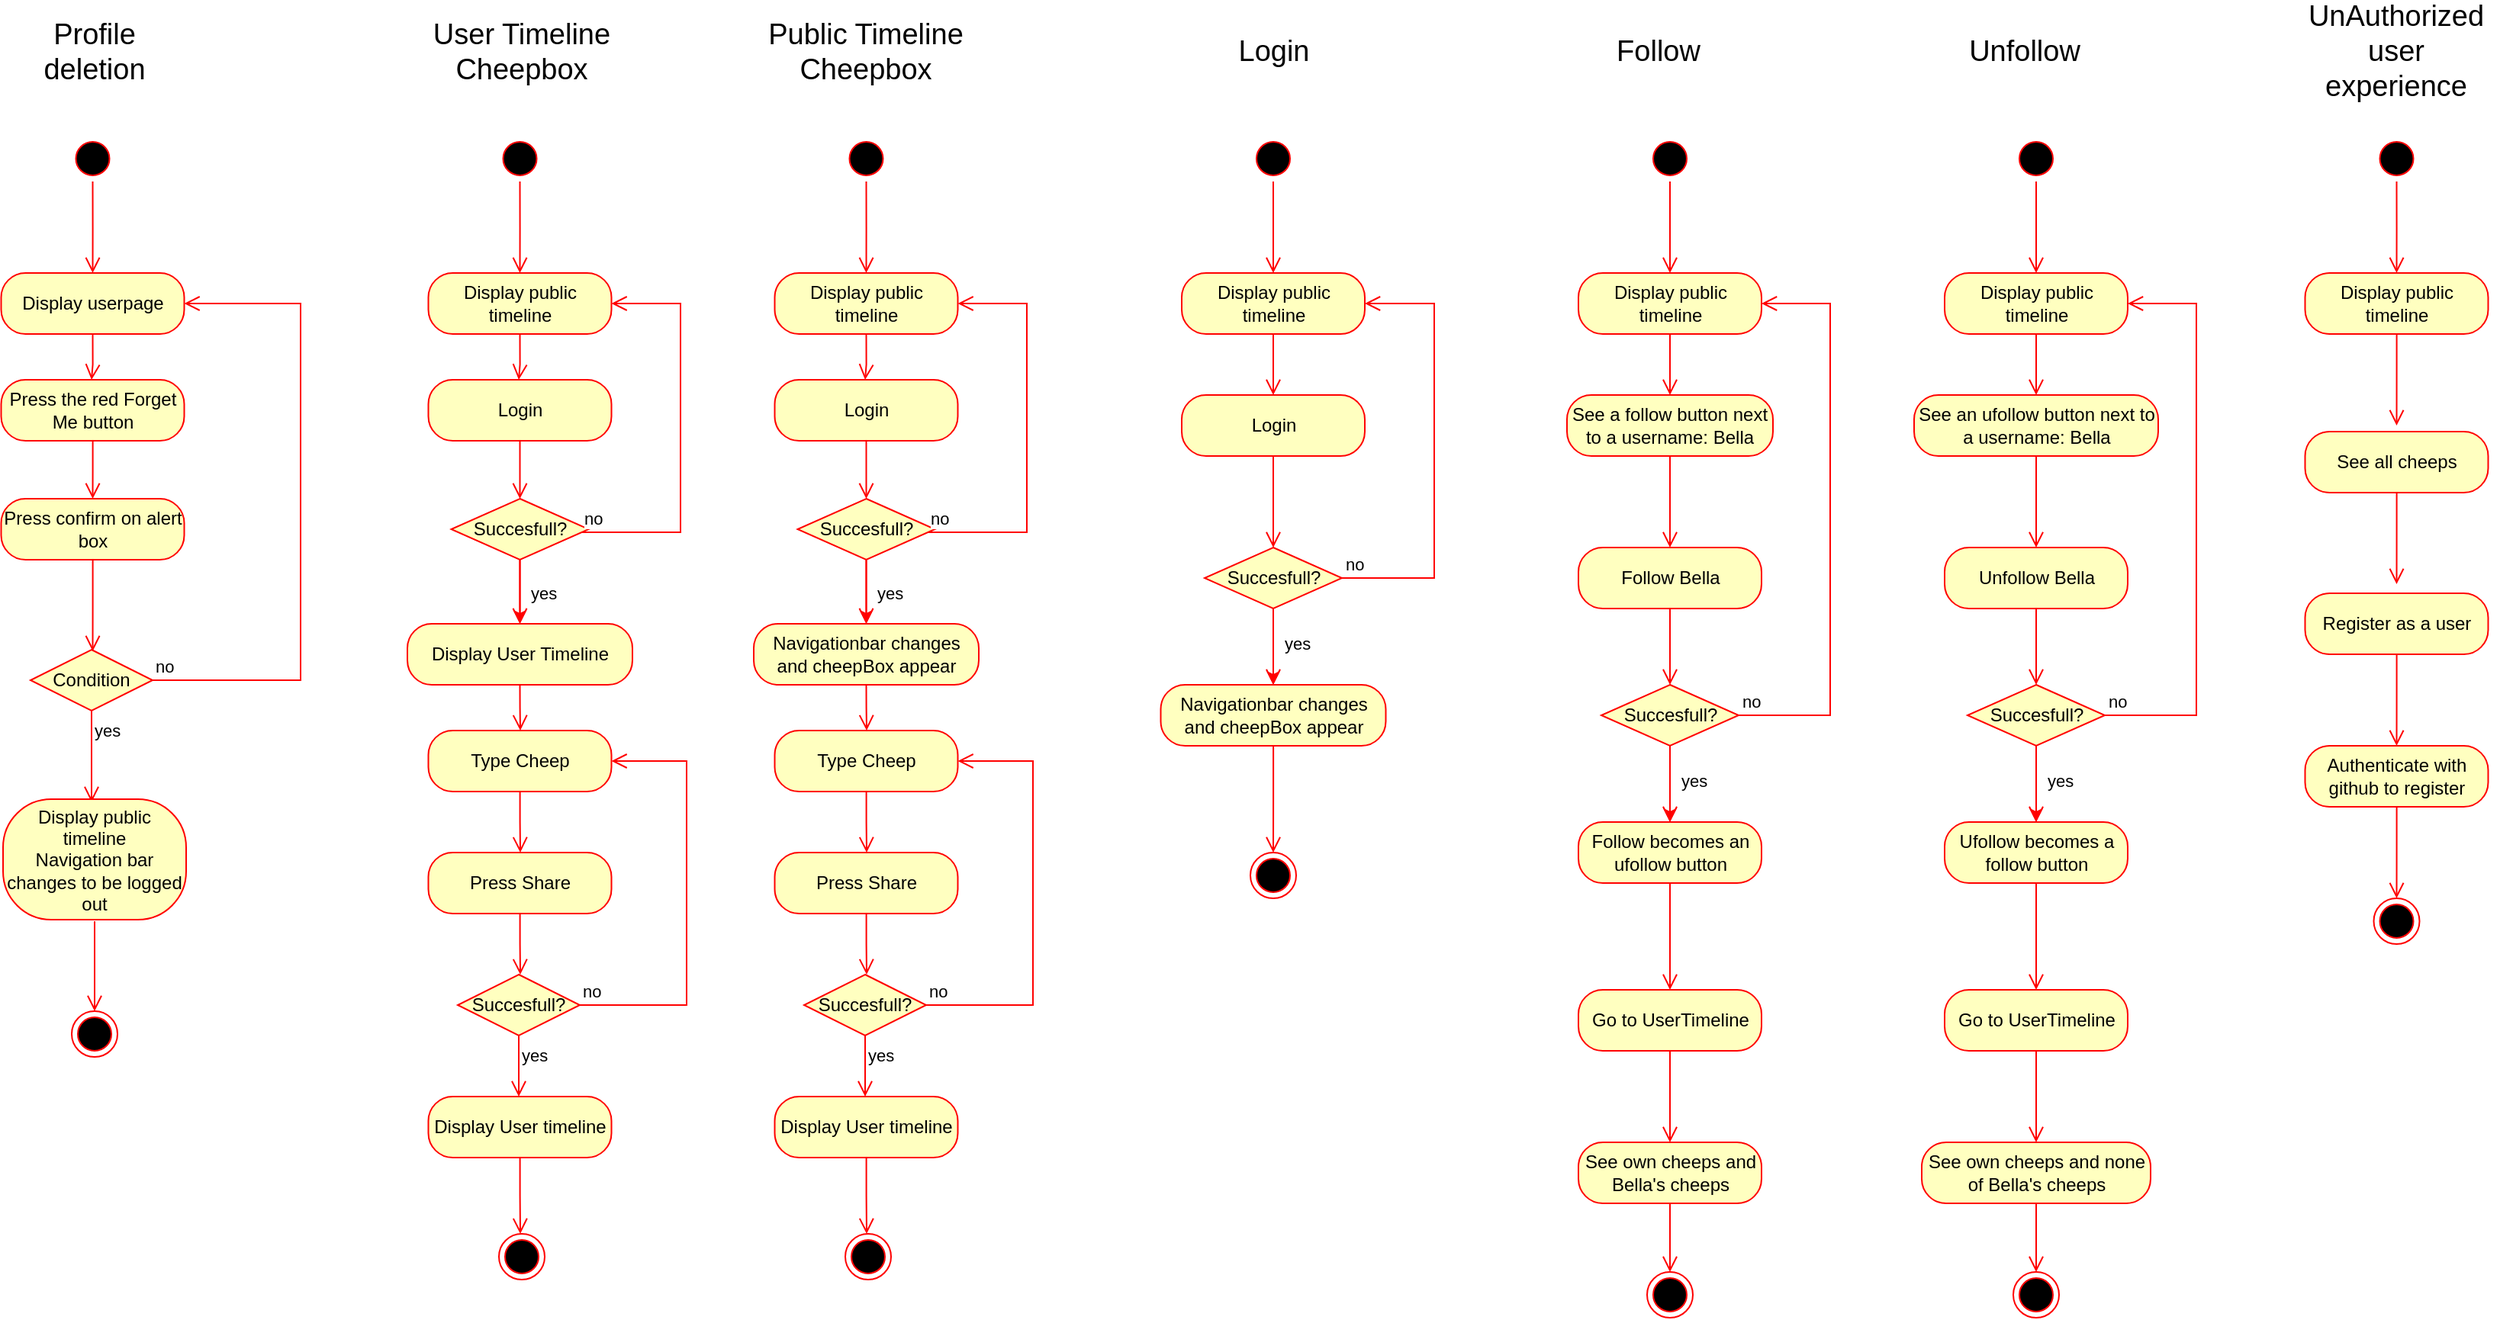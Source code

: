 <mxfile>
    <diagram id="T1P9fpR9Zt5OswFBoEtl" name="Page-1">
        <mxGraphModel dx="4057" dy="1631" grid="1" gridSize="10" guides="1" tooltips="1" connect="1" arrows="1" fold="1" page="1" pageScale="1" pageWidth="850" pageHeight="1100" math="0" shadow="0">
            <root>
                <mxCell id="0"/>
                <mxCell id="1" parent="0"/>
                <mxCell id="2" value="" style="ellipse;html=1;shape=startState;fillColor=#000000;strokeColor=#ff0000;" vertex="1" parent="1">
                    <mxGeometry x="-87.5" y="396" width="30" height="30" as="geometry"/>
                </mxCell>
                <mxCell id="3" value="" style="edgeStyle=orthogonalEdgeStyle;html=1;verticalAlign=bottom;endArrow=open;endSize=8;strokeColor=#ff0000;rounded=0;" edge="1" parent="1" source="2">
                    <mxGeometry relative="1" as="geometry">
                        <mxPoint x="-72.5" y="486" as="targetPoint"/>
                    </mxGeometry>
                </mxCell>
                <mxCell id="4" style="edgeStyle=orthogonalEdgeStyle;rounded=0;orthogonalLoop=1;jettySize=auto;html=1;exitX=0.5;exitY=1;exitDx=0;exitDy=0;" edge="1" parent="1">
                    <mxGeometry relative="1" as="geometry">
                        <mxPoint x="-72.5" y="536" as="sourcePoint"/>
                        <mxPoint x="-72.5" y="536" as="targetPoint"/>
                    </mxGeometry>
                </mxCell>
                <mxCell id="5" value="Display public timeline" style="rounded=1;whiteSpace=wrap;html=1;arcSize=40;fontColor=#000000;fillColor=#ffffc0;strokeColor=#ff0000;" vertex="1" parent="1">
                    <mxGeometry x="-132.5" y="486" width="120" height="40" as="geometry"/>
                </mxCell>
                <mxCell id="6" value="" style="edgeStyle=orthogonalEdgeStyle;html=1;verticalAlign=bottom;endArrow=open;endSize=8;strokeColor=#ff0000;rounded=0;exitX=0.5;exitY=1;exitDx=0;exitDy=0;" edge="1" parent="1" source="5">
                    <mxGeometry relative="1" as="geometry">
                        <mxPoint x="-72.5" y="566" as="targetPoint"/>
                        <Array as="points">
                            <mxPoint x="-72.5" y="546"/>
                            <mxPoint x="-72.5" y="546"/>
                        </Array>
                    </mxGeometry>
                </mxCell>
                <mxCell id="7" style="edgeStyle=orthogonalEdgeStyle;rounded=0;orthogonalLoop=1;jettySize=auto;html=1;entryX=0.5;entryY=0;entryDx=0;entryDy=0;strokeColor=#FF0000;" edge="1" parent="1" source="8" target="12">
                    <mxGeometry relative="1" as="geometry"/>
                </mxCell>
                <mxCell id="8" value="Succesfull?&lt;br&gt;" style="rhombus;whiteSpace=wrap;html=1;fontColor=#000000;fillColor=#ffffc0;strokeColor=#ff0000;" vertex="1" parent="1">
                    <mxGeometry x="-117.5" y="756" width="90" height="40" as="geometry"/>
                </mxCell>
                <mxCell id="9" value="no" style="edgeStyle=orthogonalEdgeStyle;html=1;align=left;verticalAlign=bottom;endArrow=open;endSize=8;strokeColor=#ff0000;rounded=0;entryX=1;entryY=0.5;entryDx=0;entryDy=0;" edge="1" parent="1" source="8" target="5">
                    <mxGeometry x="-1" relative="1" as="geometry">
                        <mxPoint x="62.5" y="716" as="targetPoint"/>
                        <Array as="points">
                            <mxPoint x="32.5" y="776"/>
                            <mxPoint x="32.5" y="506"/>
                        </Array>
                    </mxGeometry>
                </mxCell>
                <mxCell id="10" value="Follow Bella" style="rounded=1;whiteSpace=wrap;html=1;arcSize=40;fontColor=#000000;fillColor=#ffffc0;strokeColor=#ff0000;" vertex="1" parent="1">
                    <mxGeometry x="-132.5" y="666" width="120" height="40" as="geometry"/>
                </mxCell>
                <mxCell id="11" value="" style="edgeStyle=orthogonalEdgeStyle;html=1;verticalAlign=bottom;endArrow=open;endSize=8;strokeColor=#ff0000;rounded=0;exitX=0.5;exitY=1;exitDx=0;exitDy=0;" edge="1" parent="1">
                    <mxGeometry relative="1" as="geometry">
                        <mxPoint x="-72.5" y="756" as="targetPoint"/>
                        <mxPoint x="-69.441" y="706" as="sourcePoint"/>
                        <Array as="points">
                            <mxPoint x="-72.5" y="726"/>
                            <mxPoint x="-72.5" y="726"/>
                        </Array>
                    </mxGeometry>
                </mxCell>
                <mxCell id="12" value="Follow becomes an ufollow button" style="rounded=1;whiteSpace=wrap;html=1;arcSize=40;fontColor=#000000;fillColor=#ffffc0;strokeColor=#ff0000;" vertex="1" parent="1">
                    <mxGeometry x="-132.5" y="846" width="120" height="40" as="geometry"/>
                </mxCell>
                <mxCell id="13" value="" style="edgeStyle=orthogonalEdgeStyle;html=1;verticalAlign=bottom;endArrow=open;endSize=8;strokeColor=#ff0000;rounded=0;" edge="1" parent="1" source="12">
                    <mxGeometry relative="1" as="geometry">
                        <mxPoint x="-72.5" y="956" as="targetPoint"/>
                    </mxGeometry>
                </mxCell>
                <mxCell id="14" value="yes" style="edgeStyle=orthogonalEdgeStyle;html=1;align=left;verticalAlign=top;endArrow=open;endSize=8;strokeColor=#ff0000;rounded=0;entryX=0.5;entryY=0;entryDx=0;entryDy=0;exitX=0.5;exitY=1;exitDx=0;exitDy=0;" edge="1" parent="1" source="8" target="12">
                    <mxGeometry x="-0.6" y="5" relative="1" as="geometry">
                        <mxPoint x="142.5" y="906" as="targetPoint"/>
                        <mxPoint x="142.5" y="846" as="sourcePoint"/>
                        <mxPoint as="offset"/>
                    </mxGeometry>
                </mxCell>
                <mxCell id="15" value="See a follow button next to a username: Bella" style="rounded=1;whiteSpace=wrap;html=1;arcSize=40;fontColor=#000000;fillColor=#ffffc0;strokeColor=#ff0000;" vertex="1" parent="1">
                    <mxGeometry x="-140" y="566" width="135" height="40" as="geometry"/>
                </mxCell>
                <mxCell id="16" value="" style="edgeStyle=orthogonalEdgeStyle;html=1;verticalAlign=bottom;endArrow=open;endSize=8;strokeColor=#ff0000;rounded=0;" edge="1" parent="1" source="15">
                    <mxGeometry relative="1" as="geometry">
                        <mxPoint x="-72.5" y="666" as="targetPoint"/>
                    </mxGeometry>
                </mxCell>
                <mxCell id="17" value="Go to UserTimeline" style="rounded=1;whiteSpace=wrap;html=1;arcSize=40;fontColor=#000000;fillColor=#ffffc0;strokeColor=#ff0000;" vertex="1" parent="1">
                    <mxGeometry x="-132.5" y="956" width="120" height="40" as="geometry"/>
                </mxCell>
                <mxCell id="18" value="" style="edgeStyle=orthogonalEdgeStyle;html=1;verticalAlign=bottom;endArrow=open;endSize=8;strokeColor=#ff0000;rounded=0;" edge="1" parent="1" source="17">
                    <mxGeometry relative="1" as="geometry">
                        <mxPoint x="-72.5" y="1056" as="targetPoint"/>
                    </mxGeometry>
                </mxCell>
                <mxCell id="19" value="See own cheeps and Bella's cheeps" style="rounded=1;whiteSpace=wrap;html=1;arcSize=40;fontColor=#000000;fillColor=#ffffc0;strokeColor=#ff0000;" vertex="1" parent="1">
                    <mxGeometry x="-132.5" y="1056" width="120" height="40" as="geometry"/>
                </mxCell>
                <mxCell id="20" value="" style="edgeStyle=orthogonalEdgeStyle;html=1;verticalAlign=bottom;endArrow=open;endSize=8;strokeColor=#ff0000;rounded=0;" edge="1" parent="1" source="19" target="21">
                    <mxGeometry relative="1" as="geometry">
                        <mxPoint x="-72.5" y="1156" as="targetPoint"/>
                    </mxGeometry>
                </mxCell>
                <mxCell id="21" value="" style="ellipse;html=1;shape=endState;fillColor=#000000;strokeColor=#ff0000;" vertex="1" parent="1">
                    <mxGeometry x="-87.5" y="1141" width="30" height="30" as="geometry"/>
                </mxCell>
                <mxCell id="22" value="" style="ellipse;html=1;shape=startState;fillColor=#000000;strokeColor=#ff0000;" vertex="1" parent="1">
                    <mxGeometry x="-347.5" y="396" width="30" height="30" as="geometry"/>
                </mxCell>
                <mxCell id="23" value="" style="edgeStyle=orthogonalEdgeStyle;html=1;verticalAlign=bottom;endArrow=open;endSize=8;strokeColor=#ff0000;rounded=0;" edge="1" parent="1" source="22">
                    <mxGeometry relative="1" as="geometry">
                        <mxPoint x="-332.5" y="486" as="targetPoint"/>
                    </mxGeometry>
                </mxCell>
                <mxCell id="24" style="edgeStyle=orthogonalEdgeStyle;rounded=0;orthogonalLoop=1;jettySize=auto;html=1;exitX=0.5;exitY=1;exitDx=0;exitDy=0;" edge="1" parent="1">
                    <mxGeometry relative="1" as="geometry">
                        <mxPoint x="-332.5" y="536" as="sourcePoint"/>
                        <mxPoint x="-332.5" y="536" as="targetPoint"/>
                    </mxGeometry>
                </mxCell>
                <mxCell id="25" value="Display public timeline" style="rounded=1;whiteSpace=wrap;html=1;arcSize=40;fontColor=#000000;fillColor=#ffffc0;strokeColor=#ff0000;" vertex="1" parent="1">
                    <mxGeometry x="-392.5" y="486" width="120" height="40" as="geometry"/>
                </mxCell>
                <mxCell id="26" value="" style="edgeStyle=orthogonalEdgeStyle;html=1;verticalAlign=bottom;endArrow=open;endSize=8;strokeColor=#ff0000;rounded=0;exitX=0.5;exitY=1;exitDx=0;exitDy=0;" edge="1" parent="1" source="25">
                    <mxGeometry relative="1" as="geometry">
                        <mxPoint x="-332.5" y="566" as="targetPoint"/>
                        <Array as="points">
                            <mxPoint x="-332.5" y="546"/>
                            <mxPoint x="-332.5" y="546"/>
                        </Array>
                    </mxGeometry>
                </mxCell>
                <mxCell id="27" style="edgeStyle=orthogonalEdgeStyle;rounded=0;orthogonalLoop=1;jettySize=auto;html=1;entryX=0.5;entryY=0;entryDx=0;entryDy=0;strokeColor=#FF0000;" edge="1" parent="1" source="28" target="30">
                    <mxGeometry relative="1" as="geometry"/>
                </mxCell>
                <mxCell id="28" value="Succesfull?&lt;br&gt;" style="rhombus;whiteSpace=wrap;html=1;fontColor=#000000;fillColor=#ffffc0;strokeColor=#ff0000;" vertex="1" parent="1">
                    <mxGeometry x="-377.5" y="666" width="90" height="40" as="geometry"/>
                </mxCell>
                <mxCell id="29" value="no" style="edgeStyle=orthogonalEdgeStyle;html=1;align=left;verticalAlign=bottom;endArrow=open;endSize=8;strokeColor=#ff0000;rounded=0;entryX=1;entryY=0.5;entryDx=0;entryDy=0;" edge="1" parent="1" source="28" target="25">
                    <mxGeometry x="-1" relative="1" as="geometry">
                        <mxPoint x="-197.5" y="716" as="targetPoint"/>
                        <Array as="points">
                            <mxPoint x="-227" y="686"/>
                            <mxPoint x="-227" y="506"/>
                        </Array>
                    </mxGeometry>
                </mxCell>
                <mxCell id="30" value="Navigationbar changes and cheepBox appear" style="rounded=1;whiteSpace=wrap;html=1;arcSize=40;fontColor=#000000;fillColor=#ffffc0;strokeColor=#ff0000;" vertex="1" parent="1">
                    <mxGeometry x="-406.25" y="756" width="147.5" height="40" as="geometry"/>
                </mxCell>
                <mxCell id="31" value="" style="edgeStyle=orthogonalEdgeStyle;html=1;verticalAlign=bottom;endArrow=open;endSize=8;strokeColor=#ff0000;rounded=0;" edge="1" parent="1" source="30">
                    <mxGeometry relative="1" as="geometry">
                        <mxPoint x="-332.5" y="866" as="targetPoint"/>
                    </mxGeometry>
                </mxCell>
                <mxCell id="32" value="yes" style="edgeStyle=orthogonalEdgeStyle;html=1;align=left;verticalAlign=top;endArrow=open;endSize=8;strokeColor=#ff0000;rounded=0;entryX=0.5;entryY=0;entryDx=0;entryDy=0;exitX=0.5;exitY=1;exitDx=0;exitDy=0;" edge="1" parent="1" source="28" target="30">
                    <mxGeometry x="-0.6" y="5" relative="1" as="geometry">
                        <mxPoint x="-117.5" y="816" as="targetPoint"/>
                        <mxPoint x="-117.5" y="756" as="sourcePoint"/>
                        <mxPoint as="offset"/>
                    </mxGeometry>
                </mxCell>
                <mxCell id="33" value="Login" style="rounded=1;whiteSpace=wrap;html=1;arcSize=40;fontColor=#000000;fillColor=#ffffc0;strokeColor=#ff0000;" vertex="1" parent="1">
                    <mxGeometry x="-392.5" y="566" width="120" height="40" as="geometry"/>
                </mxCell>
                <mxCell id="34" value="" style="edgeStyle=orthogonalEdgeStyle;html=1;verticalAlign=bottom;endArrow=open;endSize=8;strokeColor=#ff0000;rounded=0;" edge="1" parent="1" source="33">
                    <mxGeometry relative="1" as="geometry">
                        <mxPoint x="-332.5" y="666" as="targetPoint"/>
                    </mxGeometry>
                </mxCell>
                <mxCell id="35" value="" style="ellipse;html=1;shape=endState;fillColor=#000000;strokeColor=#ff0000;" vertex="1" parent="1">
                    <mxGeometry x="-347.5" y="866" width="30" height="30" as="geometry"/>
                </mxCell>
                <mxCell id="36" value="" style="ellipse;html=1;shape=startState;fillColor=#000000;strokeColor=#ff0000;" vertex="1" parent="1">
                    <mxGeometry x="-614.25" y="396" width="30" height="30" as="geometry"/>
                </mxCell>
                <mxCell id="37" value="" style="edgeStyle=orthogonalEdgeStyle;html=1;verticalAlign=bottom;endArrow=open;endSize=8;strokeColor=#ff0000;rounded=0;" edge="1" parent="1" source="36">
                    <mxGeometry relative="1" as="geometry">
                        <mxPoint x="-599.25" y="486" as="targetPoint"/>
                    </mxGeometry>
                </mxCell>
                <mxCell id="38" style="edgeStyle=orthogonalEdgeStyle;rounded=0;orthogonalLoop=1;jettySize=auto;html=1;exitX=0.5;exitY=1;exitDx=0;exitDy=0;" edge="1" parent="1">
                    <mxGeometry relative="1" as="geometry">
                        <mxPoint x="-599.25" y="536" as="sourcePoint"/>
                        <mxPoint x="-599.25" y="536" as="targetPoint"/>
                    </mxGeometry>
                </mxCell>
                <mxCell id="39" value="Display public timeline" style="rounded=1;whiteSpace=wrap;html=1;arcSize=40;fontColor=#000000;fillColor=#ffffc0;strokeColor=#ff0000;" vertex="1" parent="1">
                    <mxGeometry x="-659.25" y="486" width="120" height="40" as="geometry"/>
                </mxCell>
                <mxCell id="40" value="" style="edgeStyle=orthogonalEdgeStyle;html=1;verticalAlign=bottom;endArrow=open;endSize=8;strokeColor=#ff0000;rounded=0;exitX=0.5;exitY=1;exitDx=0;exitDy=0;" edge="1" parent="1" source="39">
                    <mxGeometry relative="1" as="geometry">
                        <mxPoint x="-600" y="556" as="targetPoint"/>
                        <Array as="points">
                            <mxPoint x="-599.25" y="546"/>
                            <mxPoint x="-599.25" y="546"/>
                        </Array>
                    </mxGeometry>
                </mxCell>
                <mxCell id="41" style="edgeStyle=orthogonalEdgeStyle;rounded=0;orthogonalLoop=1;jettySize=auto;html=1;entryX=0.5;entryY=0;entryDx=0;entryDy=0;strokeColor=#FF0000;" edge="1" parent="1" source="42" target="44">
                    <mxGeometry relative="1" as="geometry"/>
                </mxCell>
                <mxCell id="42" value="Succesfull?&lt;br&gt;" style="rhombus;whiteSpace=wrap;html=1;fontColor=#000000;fillColor=#ffffc0;strokeColor=#ff0000;" vertex="1" parent="1">
                    <mxGeometry x="-644.25" y="634" width="90" height="40" as="geometry"/>
                </mxCell>
                <mxCell id="43" value="no" style="edgeStyle=orthogonalEdgeStyle;html=1;align=left;verticalAlign=bottom;endArrow=open;endSize=8;strokeColor=#ff0000;rounded=0;entryX=1;entryY=0.5;entryDx=0;entryDy=0;" edge="1" parent="1" source="42" target="39">
                    <mxGeometry x="-1" relative="1" as="geometry">
                        <mxPoint x="-464.25" y="716" as="targetPoint"/>
                        <Array as="points">
                            <mxPoint x="-494" y="656"/>
                            <mxPoint x="-494" y="506"/>
                        </Array>
                    </mxGeometry>
                </mxCell>
                <mxCell id="44" value="Navigationbar changes and cheepBox appear" style="rounded=1;whiteSpace=wrap;html=1;arcSize=40;fontColor=#000000;fillColor=#ffffc0;strokeColor=#ff0000;" vertex="1" parent="1">
                    <mxGeometry x="-673" y="716" width="147.5" height="40" as="geometry"/>
                </mxCell>
                <mxCell id="45" value="yes" style="edgeStyle=orthogonalEdgeStyle;html=1;align=left;verticalAlign=top;endArrow=open;endSize=8;strokeColor=#ff0000;rounded=0;entryX=0.5;entryY=0;entryDx=0;entryDy=0;exitX=0.5;exitY=1;exitDx=0;exitDy=0;" edge="1" parent="1" source="42" target="44">
                    <mxGeometry x="-0.6" y="5" relative="1" as="geometry">
                        <mxPoint x="-384.25" y="816" as="targetPoint"/>
                        <mxPoint x="-384.25" y="756" as="sourcePoint"/>
                        <mxPoint as="offset"/>
                    </mxGeometry>
                </mxCell>
                <mxCell id="46" value="Login" style="rounded=1;whiteSpace=wrap;html=1;arcSize=40;fontColor=#000000;fillColor=#ffffc0;strokeColor=#ff0000;" vertex="1" parent="1">
                    <mxGeometry x="-659.25" y="556" width="120" height="40" as="geometry"/>
                </mxCell>
                <mxCell id="47" value="" style="edgeStyle=orthogonalEdgeStyle;html=1;verticalAlign=bottom;endArrow=open;endSize=8;strokeColor=#ff0000;rounded=0;entryX=0.5;entryY=0;entryDx=0;entryDy=0;" edge="1" parent="1" source="46" target="42">
                    <mxGeometry relative="1" as="geometry">
                        <mxPoint x="-599.25" y="666" as="targetPoint"/>
                    </mxGeometry>
                </mxCell>
                <mxCell id="48" value="Type Cheep" style="rounded=1;whiteSpace=wrap;html=1;arcSize=40;fontColor=#000000;fillColor=#ffffc0;strokeColor=#ff0000;" vertex="1" parent="1">
                    <mxGeometry x="-659.25" y="786" width="120" height="40" as="geometry"/>
                </mxCell>
                <mxCell id="49" value="" style="edgeStyle=orthogonalEdgeStyle;html=1;verticalAlign=bottom;endArrow=open;endSize=8;strokeColor=#ff0000;rounded=0;" edge="1" parent="1" source="48">
                    <mxGeometry relative="1" as="geometry">
                        <mxPoint x="-599" y="866" as="targetPoint"/>
                    </mxGeometry>
                </mxCell>
                <mxCell id="50" value="" style="edgeStyle=orthogonalEdgeStyle;html=1;verticalAlign=bottom;endArrow=open;endSize=8;strokeColor=#ff0000;rounded=0;exitX=0.5;exitY=1;exitDx=0;exitDy=0;" edge="1" parent="1" source="44">
                    <mxGeometry relative="1" as="geometry">
                        <mxPoint x="-599" y="786" as="targetPoint"/>
                        <mxPoint x="-480" y="826" as="sourcePoint"/>
                    </mxGeometry>
                </mxCell>
                <mxCell id="51" value="Press Share" style="rounded=1;whiteSpace=wrap;html=1;arcSize=40;fontColor=#000000;fillColor=#ffffc0;strokeColor=#ff0000;" vertex="1" parent="1">
                    <mxGeometry x="-659.25" y="866" width="120" height="40" as="geometry"/>
                </mxCell>
                <mxCell id="52" value="" style="edgeStyle=orthogonalEdgeStyle;html=1;verticalAlign=bottom;endArrow=open;endSize=8;strokeColor=#ff0000;rounded=0;" edge="1" parent="1" source="51">
                    <mxGeometry relative="1" as="geometry">
                        <mxPoint x="-599" y="946" as="targetPoint"/>
                    </mxGeometry>
                </mxCell>
                <mxCell id="53" value="Succesfull?" style="rhombus;whiteSpace=wrap;html=1;fontColor=#000000;fillColor=#ffffc0;strokeColor=#ff0000;" vertex="1" parent="1">
                    <mxGeometry x="-640" y="946" width="80" height="40" as="geometry"/>
                </mxCell>
                <mxCell id="54" value="no" style="edgeStyle=orthogonalEdgeStyle;html=1;align=left;verticalAlign=bottom;endArrow=open;endSize=8;strokeColor=#ff0000;rounded=0;entryX=1;entryY=0.5;entryDx=0;entryDy=0;" edge="1" parent="1" source="53" target="48">
                    <mxGeometry x="-1" relative="1" as="geometry">
                        <mxPoint x="-460" y="966" as="targetPoint"/>
                        <Array as="points">
                            <mxPoint x="-490" y="966"/>
                            <mxPoint x="-490" y="806"/>
                        </Array>
                    </mxGeometry>
                </mxCell>
                <mxCell id="55" value="yes" style="edgeStyle=orthogonalEdgeStyle;html=1;align=left;verticalAlign=top;endArrow=open;endSize=8;strokeColor=#ff0000;rounded=0;" edge="1" parent="1" source="53">
                    <mxGeometry x="-1" relative="1" as="geometry">
                        <mxPoint x="-600" y="1026" as="targetPoint"/>
                    </mxGeometry>
                </mxCell>
                <mxCell id="56" value="Display User timeline" style="rounded=1;whiteSpace=wrap;html=1;arcSize=40;fontColor=#000000;fillColor=#ffffc0;strokeColor=#ff0000;" vertex="1" parent="1">
                    <mxGeometry x="-659.25" y="1026" width="120" height="40" as="geometry"/>
                </mxCell>
                <mxCell id="57" value="" style="edgeStyle=orthogonalEdgeStyle;html=1;verticalAlign=bottom;endArrow=open;endSize=8;strokeColor=#ff0000;rounded=0;" edge="1" parent="1" source="56">
                    <mxGeometry relative="1" as="geometry">
                        <mxPoint x="-599" y="1116" as="targetPoint"/>
                    </mxGeometry>
                </mxCell>
                <mxCell id="58" value="" style="ellipse;html=1;shape=endState;fillColor=#000000;strokeColor=#ff0000;" vertex="1" parent="1">
                    <mxGeometry x="-613" y="1116" width="30" height="30" as="geometry"/>
                </mxCell>
                <mxCell id="59" value="" style="ellipse;html=1;shape=startState;fillColor=#000000;strokeColor=#ff0000;" vertex="1" parent="1">
                    <mxGeometry x="-841.25" y="396" width="30" height="30" as="geometry"/>
                </mxCell>
                <mxCell id="60" value="" style="edgeStyle=orthogonalEdgeStyle;html=1;verticalAlign=bottom;endArrow=open;endSize=8;strokeColor=#ff0000;rounded=0;" edge="1" parent="1" source="59">
                    <mxGeometry relative="1" as="geometry">
                        <mxPoint x="-826.25" y="486" as="targetPoint"/>
                    </mxGeometry>
                </mxCell>
                <mxCell id="61" style="edgeStyle=orthogonalEdgeStyle;rounded=0;orthogonalLoop=1;jettySize=auto;html=1;exitX=0.5;exitY=1;exitDx=0;exitDy=0;" edge="1" parent="1">
                    <mxGeometry relative="1" as="geometry">
                        <mxPoint x="-826.25" y="536" as="sourcePoint"/>
                        <mxPoint x="-826.25" y="536" as="targetPoint"/>
                    </mxGeometry>
                </mxCell>
                <mxCell id="62" value="Display public timeline" style="rounded=1;whiteSpace=wrap;html=1;arcSize=40;fontColor=#000000;fillColor=#ffffc0;strokeColor=#ff0000;" vertex="1" parent="1">
                    <mxGeometry x="-886.25" y="486" width="120" height="40" as="geometry"/>
                </mxCell>
                <mxCell id="63" value="" style="edgeStyle=orthogonalEdgeStyle;html=1;verticalAlign=bottom;endArrow=open;endSize=8;strokeColor=#ff0000;rounded=0;exitX=0.5;exitY=1;exitDx=0;exitDy=0;" edge="1" parent="1" source="62">
                    <mxGeometry relative="1" as="geometry">
                        <mxPoint x="-827" y="556" as="targetPoint"/>
                        <Array as="points">
                            <mxPoint x="-826.25" y="546"/>
                            <mxPoint x="-826.25" y="546"/>
                        </Array>
                    </mxGeometry>
                </mxCell>
                <mxCell id="64" style="edgeStyle=orthogonalEdgeStyle;rounded=0;orthogonalLoop=1;jettySize=auto;html=1;entryX=0.5;entryY=0;entryDx=0;entryDy=0;strokeColor=#FF0000;" edge="1" parent="1" source="65" target="67">
                    <mxGeometry relative="1" as="geometry"/>
                </mxCell>
                <mxCell id="65" value="Succesfull?&lt;br&gt;" style="rhombus;whiteSpace=wrap;html=1;fontColor=#000000;fillColor=#ffffc0;strokeColor=#ff0000;" vertex="1" parent="1">
                    <mxGeometry x="-871.25" y="634" width="90" height="40" as="geometry"/>
                </mxCell>
                <mxCell id="66" value="no" style="edgeStyle=orthogonalEdgeStyle;html=1;align=left;verticalAlign=bottom;endArrow=open;endSize=8;strokeColor=#ff0000;rounded=0;entryX=1;entryY=0.5;entryDx=0;entryDy=0;" edge="1" parent="1" source="65" target="62">
                    <mxGeometry x="-1" relative="1" as="geometry">
                        <mxPoint x="-691.25" y="716" as="targetPoint"/>
                        <Array as="points">
                            <mxPoint x="-721" y="656"/>
                            <mxPoint x="-721" y="506"/>
                        </Array>
                    </mxGeometry>
                </mxCell>
                <mxCell id="67" value="Display User Timeline" style="rounded=1;whiteSpace=wrap;html=1;arcSize=40;fontColor=#000000;fillColor=#ffffc0;strokeColor=#ff0000;" vertex="1" parent="1">
                    <mxGeometry x="-900" y="716" width="147.5" height="40" as="geometry"/>
                </mxCell>
                <mxCell id="68" value="yes" style="edgeStyle=orthogonalEdgeStyle;html=1;align=left;verticalAlign=top;endArrow=open;endSize=8;strokeColor=#ff0000;rounded=0;entryX=0.5;entryY=0;entryDx=0;entryDy=0;exitX=0.5;exitY=1;exitDx=0;exitDy=0;" edge="1" parent="1" source="65" target="67">
                    <mxGeometry x="-0.6" y="5" relative="1" as="geometry">
                        <mxPoint x="-611.25" y="816" as="targetPoint"/>
                        <mxPoint x="-611.25" y="756" as="sourcePoint"/>
                        <mxPoint as="offset"/>
                    </mxGeometry>
                </mxCell>
                <mxCell id="69" value="Login" style="rounded=1;whiteSpace=wrap;html=1;arcSize=40;fontColor=#000000;fillColor=#ffffc0;strokeColor=#ff0000;" vertex="1" parent="1">
                    <mxGeometry x="-886.25" y="556" width="120" height="40" as="geometry"/>
                </mxCell>
                <mxCell id="70" value="" style="edgeStyle=orthogonalEdgeStyle;html=1;verticalAlign=bottom;endArrow=open;endSize=8;strokeColor=#ff0000;rounded=0;entryX=0.5;entryY=0;entryDx=0;entryDy=0;" edge="1" parent="1" source="69" target="65">
                    <mxGeometry relative="1" as="geometry">
                        <mxPoint x="-826.25" y="666" as="targetPoint"/>
                    </mxGeometry>
                </mxCell>
                <mxCell id="71" value="Type Cheep" style="rounded=1;whiteSpace=wrap;html=1;arcSize=40;fontColor=#000000;fillColor=#ffffc0;strokeColor=#ff0000;" vertex="1" parent="1">
                    <mxGeometry x="-886.25" y="786" width="120" height="40" as="geometry"/>
                </mxCell>
                <mxCell id="72" value="" style="edgeStyle=orthogonalEdgeStyle;html=1;verticalAlign=bottom;endArrow=open;endSize=8;strokeColor=#ff0000;rounded=0;" edge="1" parent="1" source="71">
                    <mxGeometry relative="1" as="geometry">
                        <mxPoint x="-826" y="866" as="targetPoint"/>
                    </mxGeometry>
                </mxCell>
                <mxCell id="73" value="" style="edgeStyle=orthogonalEdgeStyle;html=1;verticalAlign=bottom;endArrow=open;endSize=8;strokeColor=#ff0000;rounded=0;exitX=0.5;exitY=1;exitDx=0;exitDy=0;" edge="1" parent="1" source="67">
                    <mxGeometry relative="1" as="geometry">
                        <mxPoint x="-826" y="786" as="targetPoint"/>
                        <mxPoint x="-707" y="826" as="sourcePoint"/>
                    </mxGeometry>
                </mxCell>
                <mxCell id="74" value="Press Share" style="rounded=1;whiteSpace=wrap;html=1;arcSize=40;fontColor=#000000;fillColor=#ffffc0;strokeColor=#ff0000;" vertex="1" parent="1">
                    <mxGeometry x="-886.25" y="866" width="120" height="40" as="geometry"/>
                </mxCell>
                <mxCell id="75" value="" style="edgeStyle=orthogonalEdgeStyle;html=1;verticalAlign=bottom;endArrow=open;endSize=8;strokeColor=#ff0000;rounded=0;" edge="1" parent="1" source="74">
                    <mxGeometry relative="1" as="geometry">
                        <mxPoint x="-826" y="946" as="targetPoint"/>
                    </mxGeometry>
                </mxCell>
                <mxCell id="76" value="Succesfull?" style="rhombus;whiteSpace=wrap;html=1;fontColor=#000000;fillColor=#ffffc0;strokeColor=#ff0000;" vertex="1" parent="1">
                    <mxGeometry x="-867" y="946" width="80" height="40" as="geometry"/>
                </mxCell>
                <mxCell id="77" value="no" style="edgeStyle=orthogonalEdgeStyle;html=1;align=left;verticalAlign=bottom;endArrow=open;endSize=8;strokeColor=#ff0000;rounded=0;entryX=1;entryY=0.5;entryDx=0;entryDy=0;" edge="1" parent="1" source="76" target="71">
                    <mxGeometry x="-1" relative="1" as="geometry">
                        <mxPoint x="-687" y="966" as="targetPoint"/>
                        <Array as="points">
                            <mxPoint x="-717" y="966"/>
                            <mxPoint x="-717" y="806"/>
                        </Array>
                    </mxGeometry>
                </mxCell>
                <mxCell id="78" value="yes" style="edgeStyle=orthogonalEdgeStyle;html=1;align=left;verticalAlign=top;endArrow=open;endSize=8;strokeColor=#ff0000;rounded=0;" edge="1" parent="1" source="76">
                    <mxGeometry x="-1" relative="1" as="geometry">
                        <mxPoint x="-827" y="1026" as="targetPoint"/>
                    </mxGeometry>
                </mxCell>
                <mxCell id="79" value="Display User timeline" style="rounded=1;whiteSpace=wrap;html=1;arcSize=40;fontColor=#000000;fillColor=#ffffc0;strokeColor=#ff0000;" vertex="1" parent="1">
                    <mxGeometry x="-886.25" y="1026" width="120" height="40" as="geometry"/>
                </mxCell>
                <mxCell id="80" value="" style="edgeStyle=orthogonalEdgeStyle;html=1;verticalAlign=bottom;endArrow=open;endSize=8;strokeColor=#ff0000;rounded=0;" edge="1" parent="1" source="79">
                    <mxGeometry relative="1" as="geometry">
                        <mxPoint x="-826" y="1116" as="targetPoint"/>
                    </mxGeometry>
                </mxCell>
                <mxCell id="81" value="" style="ellipse;html=1;shape=endState;fillColor=#000000;strokeColor=#ff0000;" vertex="1" parent="1">
                    <mxGeometry x="-840" y="1116" width="30" height="30" as="geometry"/>
                </mxCell>
                <mxCell id="82" value="&lt;font style=&quot;font-size: 19px;&quot;&gt;User Timeline Cheepbox&lt;/font&gt;" style="text;html=1;strokeColor=none;fillColor=none;align=center;verticalAlign=middle;whiteSpace=wrap;rounded=0;" vertex="1" parent="1">
                    <mxGeometry x="-885" y="326" width="120" height="30" as="geometry"/>
                </mxCell>
                <mxCell id="83" value="&lt;font style=&quot;font-size: 19px;&quot;&gt;Public Timeline Cheepbox&lt;/font&gt;" style="text;html=1;strokeColor=none;fillColor=none;align=center;verticalAlign=middle;whiteSpace=wrap;rounded=0;" vertex="1" parent="1">
                    <mxGeometry x="-665.75" y="326" width="133" height="30" as="geometry"/>
                </mxCell>
                <mxCell id="84" value="&lt;font style=&quot;font-size: 19px;&quot;&gt;Login&lt;/font&gt;" style="text;html=1;strokeColor=none;fillColor=none;align=center;verticalAlign=middle;whiteSpace=wrap;rounded=0;" vertex="1" parent="1">
                    <mxGeometry x="-392.5" y="326" width="120" height="30" as="geometry"/>
                </mxCell>
                <mxCell id="85" value="&lt;font style=&quot;font-size: 19px;&quot;&gt;Follow&lt;/font&gt;" style="text;html=1;strokeColor=none;fillColor=none;align=center;verticalAlign=middle;whiteSpace=wrap;rounded=0;" vertex="1" parent="1">
                    <mxGeometry x="-140" y="326" width="120" height="30" as="geometry"/>
                </mxCell>
                <mxCell id="86" value="" style="ellipse;html=1;shape=startState;fillColor=#000000;strokeColor=#ff0000;" vertex="1" parent="1">
                    <mxGeometry x="152.5" y="396" width="30" height="30" as="geometry"/>
                </mxCell>
                <mxCell id="87" value="" style="edgeStyle=orthogonalEdgeStyle;html=1;verticalAlign=bottom;endArrow=open;endSize=8;strokeColor=#ff0000;rounded=0;" edge="1" parent="1" source="86">
                    <mxGeometry relative="1" as="geometry">
                        <mxPoint x="167.5" y="486" as="targetPoint"/>
                    </mxGeometry>
                </mxCell>
                <mxCell id="88" style="edgeStyle=orthogonalEdgeStyle;rounded=0;orthogonalLoop=1;jettySize=auto;html=1;exitX=0.5;exitY=1;exitDx=0;exitDy=0;" edge="1" parent="1">
                    <mxGeometry relative="1" as="geometry">
                        <mxPoint x="167.5" y="536" as="sourcePoint"/>
                        <mxPoint x="167.5" y="536" as="targetPoint"/>
                    </mxGeometry>
                </mxCell>
                <mxCell id="89" value="Display public timeline" style="rounded=1;whiteSpace=wrap;html=1;arcSize=40;fontColor=#000000;fillColor=#ffffc0;strokeColor=#ff0000;" vertex="1" parent="1">
                    <mxGeometry x="107.5" y="486" width="120" height="40" as="geometry"/>
                </mxCell>
                <mxCell id="90" value="" style="edgeStyle=orthogonalEdgeStyle;html=1;verticalAlign=bottom;endArrow=open;endSize=8;strokeColor=#ff0000;rounded=0;exitX=0.5;exitY=1;exitDx=0;exitDy=0;" edge="1" parent="1" source="89">
                    <mxGeometry relative="1" as="geometry">
                        <mxPoint x="167.5" y="566" as="targetPoint"/>
                        <Array as="points">
                            <mxPoint x="167.5" y="546"/>
                            <mxPoint x="167.5" y="546"/>
                        </Array>
                    </mxGeometry>
                </mxCell>
                <mxCell id="91" style="edgeStyle=orthogonalEdgeStyle;rounded=0;orthogonalLoop=1;jettySize=auto;html=1;entryX=0.5;entryY=0;entryDx=0;entryDy=0;strokeColor=#FF0000;" edge="1" parent="1" source="92" target="96">
                    <mxGeometry relative="1" as="geometry"/>
                </mxCell>
                <mxCell id="92" value="Succesfull?&lt;br&gt;" style="rhombus;whiteSpace=wrap;html=1;fontColor=#000000;fillColor=#ffffc0;strokeColor=#ff0000;" vertex="1" parent="1">
                    <mxGeometry x="122.5" y="756" width="90" height="40" as="geometry"/>
                </mxCell>
                <mxCell id="93" value="no" style="edgeStyle=orthogonalEdgeStyle;html=1;align=left;verticalAlign=bottom;endArrow=open;endSize=8;strokeColor=#ff0000;rounded=0;entryX=1;entryY=0.5;entryDx=0;entryDy=0;" edge="1" parent="1" source="92" target="89">
                    <mxGeometry x="-1" relative="1" as="geometry">
                        <mxPoint x="302.5" y="716" as="targetPoint"/>
                        <Array as="points">
                            <mxPoint x="272.5" y="776"/>
                            <mxPoint x="272.5" y="506"/>
                        </Array>
                    </mxGeometry>
                </mxCell>
                <mxCell id="94" value="Unfollow Bella" style="rounded=1;whiteSpace=wrap;html=1;arcSize=40;fontColor=#000000;fillColor=#ffffc0;strokeColor=#ff0000;" vertex="1" parent="1">
                    <mxGeometry x="107.5" y="666" width="120" height="40" as="geometry"/>
                </mxCell>
                <mxCell id="95" value="" style="edgeStyle=orthogonalEdgeStyle;html=1;verticalAlign=bottom;endArrow=open;endSize=8;strokeColor=#ff0000;rounded=0;exitX=0.5;exitY=1;exitDx=0;exitDy=0;" edge="1" parent="1">
                    <mxGeometry relative="1" as="geometry">
                        <mxPoint x="167.5" y="756" as="targetPoint"/>
                        <mxPoint x="170.559" y="706" as="sourcePoint"/>
                        <Array as="points">
                            <mxPoint x="167.5" y="726"/>
                            <mxPoint x="167.5" y="726"/>
                        </Array>
                    </mxGeometry>
                </mxCell>
                <mxCell id="96" value="Ufollow becomes a follow button" style="rounded=1;whiteSpace=wrap;html=1;arcSize=40;fontColor=#000000;fillColor=#ffffc0;strokeColor=#ff0000;" vertex="1" parent="1">
                    <mxGeometry x="107.5" y="846" width="120" height="40" as="geometry"/>
                </mxCell>
                <mxCell id="97" value="" style="edgeStyle=orthogonalEdgeStyle;html=1;verticalAlign=bottom;endArrow=open;endSize=8;strokeColor=#ff0000;rounded=0;" edge="1" parent="1" source="96">
                    <mxGeometry relative="1" as="geometry">
                        <mxPoint x="167.5" y="956" as="targetPoint"/>
                    </mxGeometry>
                </mxCell>
                <mxCell id="98" value="yes" style="edgeStyle=orthogonalEdgeStyle;html=1;align=left;verticalAlign=top;endArrow=open;endSize=8;strokeColor=#ff0000;rounded=0;entryX=0.5;entryY=0;entryDx=0;entryDy=0;exitX=0.5;exitY=1;exitDx=0;exitDy=0;" edge="1" parent="1" source="92" target="96">
                    <mxGeometry x="-0.6" y="5" relative="1" as="geometry">
                        <mxPoint x="382.5" y="906" as="targetPoint"/>
                        <mxPoint x="382.5" y="846" as="sourcePoint"/>
                        <mxPoint as="offset"/>
                    </mxGeometry>
                </mxCell>
                <mxCell id="99" value="See an ufollow button next to a username: Bella" style="rounded=1;whiteSpace=wrap;html=1;arcSize=40;fontColor=#000000;fillColor=#ffffc0;strokeColor=#ff0000;" vertex="1" parent="1">
                    <mxGeometry x="87.5" y="566" width="160" height="40" as="geometry"/>
                </mxCell>
                <mxCell id="100" value="" style="edgeStyle=orthogonalEdgeStyle;html=1;verticalAlign=bottom;endArrow=open;endSize=8;strokeColor=#ff0000;rounded=0;" edge="1" parent="1" source="99">
                    <mxGeometry relative="1" as="geometry">
                        <mxPoint x="167.5" y="666" as="targetPoint"/>
                    </mxGeometry>
                </mxCell>
                <mxCell id="101" value="Go to UserTimeline" style="rounded=1;whiteSpace=wrap;html=1;arcSize=40;fontColor=#000000;fillColor=#ffffc0;strokeColor=#ff0000;" vertex="1" parent="1">
                    <mxGeometry x="107.5" y="956" width="120" height="40" as="geometry"/>
                </mxCell>
                <mxCell id="102" value="" style="edgeStyle=orthogonalEdgeStyle;html=1;verticalAlign=bottom;endArrow=open;endSize=8;strokeColor=#ff0000;rounded=0;" edge="1" parent="1" source="101">
                    <mxGeometry relative="1" as="geometry">
                        <mxPoint x="167.5" y="1056" as="targetPoint"/>
                    </mxGeometry>
                </mxCell>
                <mxCell id="103" value="See own cheeps and none of Bella's cheeps" style="rounded=1;whiteSpace=wrap;html=1;arcSize=40;fontColor=#000000;fillColor=#ffffc0;strokeColor=#ff0000;" vertex="1" parent="1">
                    <mxGeometry x="92.5" y="1056" width="150" height="40" as="geometry"/>
                </mxCell>
                <mxCell id="104" value="" style="edgeStyle=orthogonalEdgeStyle;html=1;verticalAlign=bottom;endArrow=open;endSize=8;strokeColor=#ff0000;rounded=0;" edge="1" parent="1" source="103" target="105">
                    <mxGeometry relative="1" as="geometry">
                        <mxPoint x="167.5" y="1156" as="targetPoint"/>
                    </mxGeometry>
                </mxCell>
                <mxCell id="105" value="" style="ellipse;html=1;shape=endState;fillColor=#000000;strokeColor=#ff0000;" vertex="1" parent="1">
                    <mxGeometry x="152.5" y="1141" width="30" height="30" as="geometry"/>
                </mxCell>
                <mxCell id="106" value="&lt;font style=&quot;font-size: 19px;&quot;&gt;Unfollow&lt;/font&gt;" style="text;html=1;strokeColor=none;fillColor=none;align=center;verticalAlign=middle;whiteSpace=wrap;rounded=0;" vertex="1" parent="1">
                    <mxGeometry x="100" y="326" width="120" height="30" as="geometry"/>
                </mxCell>
                <mxCell id="107" value="" style="ellipse;html=1;shape=startState;fillColor=#000000;strokeColor=#ff0000;" vertex="1" parent="1">
                    <mxGeometry x="-1121.25" y="396" width="30" height="30" as="geometry"/>
                </mxCell>
                <mxCell id="108" value="" style="edgeStyle=orthogonalEdgeStyle;html=1;verticalAlign=bottom;endArrow=open;endSize=8;strokeColor=#ff0000;rounded=0;" edge="1" parent="1" source="107">
                    <mxGeometry relative="1" as="geometry">
                        <mxPoint x="-1106.25" y="486" as="targetPoint"/>
                    </mxGeometry>
                </mxCell>
                <mxCell id="109" style="edgeStyle=orthogonalEdgeStyle;rounded=0;orthogonalLoop=1;jettySize=auto;html=1;exitX=0.5;exitY=1;exitDx=0;exitDy=0;" edge="1" parent="1">
                    <mxGeometry relative="1" as="geometry">
                        <mxPoint x="-1106.25" y="536" as="sourcePoint"/>
                        <mxPoint x="-1106.25" y="536" as="targetPoint"/>
                    </mxGeometry>
                </mxCell>
                <mxCell id="110" value="Display userpage" style="rounded=1;whiteSpace=wrap;html=1;arcSize=40;fontColor=#000000;fillColor=#ffffc0;strokeColor=#ff0000;" vertex="1" parent="1">
                    <mxGeometry x="-1166.25" y="486" width="120" height="40" as="geometry"/>
                </mxCell>
                <mxCell id="111" value="" style="edgeStyle=orthogonalEdgeStyle;html=1;verticalAlign=bottom;endArrow=open;endSize=8;strokeColor=#ff0000;rounded=0;exitX=0.5;exitY=1;exitDx=0;exitDy=0;" edge="1" parent="1" source="110">
                    <mxGeometry relative="1" as="geometry">
                        <mxPoint x="-1107" y="556" as="targetPoint"/>
                        <Array as="points">
                            <mxPoint x="-1106.25" y="546"/>
                            <mxPoint x="-1106.25" y="546"/>
                        </Array>
                    </mxGeometry>
                </mxCell>
                <mxCell id="112" value="Press the red Forget Me button" style="rounded=1;whiteSpace=wrap;html=1;arcSize=40;fontColor=#000000;fillColor=#ffffc0;strokeColor=#ff0000;" vertex="1" parent="1">
                    <mxGeometry x="-1166.25" y="556" width="120" height="40" as="geometry"/>
                </mxCell>
                <mxCell id="113" value="" style="edgeStyle=orthogonalEdgeStyle;html=1;verticalAlign=bottom;endArrow=open;endSize=8;strokeColor=#ff0000;rounded=0;entryX=0.5;entryY=0;entryDx=0;entryDy=0;" edge="1" parent="1" source="112">
                    <mxGeometry relative="1" as="geometry">
                        <mxPoint x="-1106.25" y="634" as="targetPoint"/>
                    </mxGeometry>
                </mxCell>
                <mxCell id="114" value="&lt;font style=&quot;font-size: 19px;&quot;&gt;Profile deletion&lt;/font&gt;" style="text;html=1;strokeColor=none;fillColor=none;align=center;verticalAlign=middle;whiteSpace=wrap;rounded=0;" vertex="1" parent="1">
                    <mxGeometry x="-1165" y="326" width="120" height="30" as="geometry"/>
                </mxCell>
                <mxCell id="115" value="Press confirm on alert box" style="rounded=1;whiteSpace=wrap;html=1;arcSize=40;fontColor=#000000;fillColor=#ffffc0;strokeColor=#ff0000;" vertex="1" parent="1">
                    <mxGeometry x="-1166.25" y="634" width="120" height="40" as="geometry"/>
                </mxCell>
                <mxCell id="116" value="" style="edgeStyle=orthogonalEdgeStyle;html=1;verticalAlign=bottom;endArrow=open;endSize=8;strokeColor=#ff0000;rounded=0;" edge="1" parent="1" source="115">
                    <mxGeometry relative="1" as="geometry">
                        <mxPoint x="-1106.25" y="734" as="targetPoint"/>
                    </mxGeometry>
                </mxCell>
                <mxCell id="117" value="Condition" style="rhombus;whiteSpace=wrap;html=1;fontColor=#000000;fillColor=#ffffc0;strokeColor=#ff0000;" vertex="1" parent="1">
                    <mxGeometry x="-1147" y="733" width="80" height="40" as="geometry"/>
                </mxCell>
                <mxCell id="118" value="no" style="edgeStyle=orthogonalEdgeStyle;html=1;align=left;verticalAlign=bottom;endArrow=open;endSize=8;strokeColor=#ff0000;rounded=0;entryX=1;entryY=0.5;entryDx=0;entryDy=0;" edge="1" parent="1" source="117" target="110">
                    <mxGeometry x="-1" relative="1" as="geometry">
                        <mxPoint x="-967" y="753" as="targetPoint"/>
                        <Array as="points">
                            <mxPoint x="-970" y="753"/>
                            <mxPoint x="-970" y="506"/>
                        </Array>
                    </mxGeometry>
                </mxCell>
                <mxCell id="119" value="yes" style="edgeStyle=orthogonalEdgeStyle;html=1;align=left;verticalAlign=top;endArrow=open;endSize=8;strokeColor=#ff0000;rounded=0;" edge="1" parent="1" source="117">
                    <mxGeometry x="-1" relative="1" as="geometry">
                        <mxPoint x="-1107" y="833" as="targetPoint"/>
                    </mxGeometry>
                </mxCell>
                <mxCell id="120" value="Display public timeline&lt;br&gt;Navigation bar changes to be logged out" style="rounded=1;whiteSpace=wrap;html=1;arcSize=40;fontColor=#000000;fillColor=#ffffc0;strokeColor=#ff0000;" vertex="1" parent="1">
                    <mxGeometry x="-1165" y="831" width="120" height="79" as="geometry"/>
                </mxCell>
                <mxCell id="121" value="" style="edgeStyle=orthogonalEdgeStyle;html=1;verticalAlign=bottom;endArrow=open;endSize=8;strokeColor=#ff0000;rounded=0;" edge="1" parent="1">
                    <mxGeometry relative="1" as="geometry">
                        <mxPoint x="-1105" y="970" as="targetPoint"/>
                        <mxPoint x="-1105" y="911.0" as="sourcePoint"/>
                    </mxGeometry>
                </mxCell>
                <mxCell id="122" value="" style="ellipse;html=1;shape=endState;fillColor=#000000;strokeColor=#ff0000;" vertex="1" parent="1">
                    <mxGeometry x="-1120" y="970" width="30" height="30" as="geometry"/>
                </mxCell>
                <mxCell id="123" value="" style="ellipse;html=1;shape=startState;fillColor=#000000;strokeColor=#ff0000;" vertex="1" parent="1">
                    <mxGeometry x="388.75" y="396" width="30" height="30" as="geometry"/>
                </mxCell>
                <mxCell id="124" value="" style="edgeStyle=orthogonalEdgeStyle;html=1;verticalAlign=bottom;endArrow=open;endSize=8;strokeColor=#ff0000;rounded=0;" edge="1" parent="1" source="123">
                    <mxGeometry relative="1" as="geometry">
                        <mxPoint x="403.75" y="486" as="targetPoint"/>
                    </mxGeometry>
                </mxCell>
                <mxCell id="125" style="edgeStyle=orthogonalEdgeStyle;rounded=0;orthogonalLoop=1;jettySize=auto;html=1;exitX=0.5;exitY=1;exitDx=0;exitDy=0;" edge="1" parent="1">
                    <mxGeometry relative="1" as="geometry">
                        <mxPoint x="403.75" y="536" as="sourcePoint"/>
                        <mxPoint x="403.75" y="536" as="targetPoint"/>
                    </mxGeometry>
                </mxCell>
                <mxCell id="146" value="&lt;font style=&quot;font-size: 19px;&quot;&gt;UnAuthorized user experience&lt;/font&gt;" style="text;html=1;strokeColor=none;fillColor=none;align=center;verticalAlign=middle;whiteSpace=wrap;rounded=0;" vertex="1" parent="1">
                    <mxGeometry x="337.25" y="326" width="133" height="30" as="geometry"/>
                </mxCell>
                <mxCell id="149" value="Display public timeline" style="rounded=1;whiteSpace=wrap;html=1;arcSize=40;fontColor=#000000;fillColor=#ffffc0;strokeColor=#ff0000;" vertex="1" parent="1">
                    <mxGeometry x="343.75" y="486" width="120" height="40" as="geometry"/>
                </mxCell>
                <mxCell id="150" value="" style="edgeStyle=orthogonalEdgeStyle;html=1;verticalAlign=bottom;endArrow=open;endSize=8;strokeColor=#ff0000;" edge="1" source="149" parent="1">
                    <mxGeometry relative="1" as="geometry">
                        <mxPoint x="403.75" y="586" as="targetPoint"/>
                    </mxGeometry>
                </mxCell>
                <mxCell id="151" value="See all cheeps" style="rounded=1;whiteSpace=wrap;html=1;arcSize=40;fontColor=#000000;fillColor=#ffffc0;strokeColor=#ff0000;" vertex="1" parent="1">
                    <mxGeometry x="343.75" y="590" width="120" height="40" as="geometry"/>
                </mxCell>
                <mxCell id="152" value="" style="edgeStyle=orthogonalEdgeStyle;html=1;verticalAlign=bottom;endArrow=open;endSize=8;strokeColor=#ff0000;" edge="1" source="151" parent="1">
                    <mxGeometry relative="1" as="geometry">
                        <mxPoint x="403.75" y="690" as="targetPoint"/>
                    </mxGeometry>
                </mxCell>
                <mxCell id="153" value="Register as a user" style="rounded=1;whiteSpace=wrap;html=1;arcSize=40;fontColor=#000000;fillColor=#ffffc0;strokeColor=#ff0000;" vertex="1" parent="1">
                    <mxGeometry x="343.75" y="696" width="120" height="40" as="geometry"/>
                </mxCell>
                <mxCell id="154" value="" style="edgeStyle=orthogonalEdgeStyle;html=1;verticalAlign=bottom;endArrow=open;endSize=8;strokeColor=#ff0000;" edge="1" source="153" parent="1">
                    <mxGeometry relative="1" as="geometry">
                        <mxPoint x="403.75" y="796" as="targetPoint"/>
                    </mxGeometry>
                </mxCell>
                <mxCell id="155" value="Authenticate with github to register" style="rounded=1;whiteSpace=wrap;html=1;arcSize=40;fontColor=#000000;fillColor=#ffffc0;strokeColor=#ff0000;" vertex="1" parent="1">
                    <mxGeometry x="343.75" y="796" width="120" height="40" as="geometry"/>
                </mxCell>
                <mxCell id="156" value="" style="edgeStyle=orthogonalEdgeStyle;html=1;verticalAlign=bottom;endArrow=open;endSize=8;strokeColor=#ff0000;" edge="1" source="155" parent="1">
                    <mxGeometry relative="1" as="geometry">
                        <mxPoint x="403.75" y="896" as="targetPoint"/>
                    </mxGeometry>
                </mxCell>
                <mxCell id="157" value="" style="ellipse;html=1;shape=endState;fillColor=#000000;strokeColor=#ff0000;" vertex="1" parent="1">
                    <mxGeometry x="388.75" y="896" width="30" height="30" as="geometry"/>
                </mxCell>
            </root>
        </mxGraphModel>
    </diagram>
</mxfile>